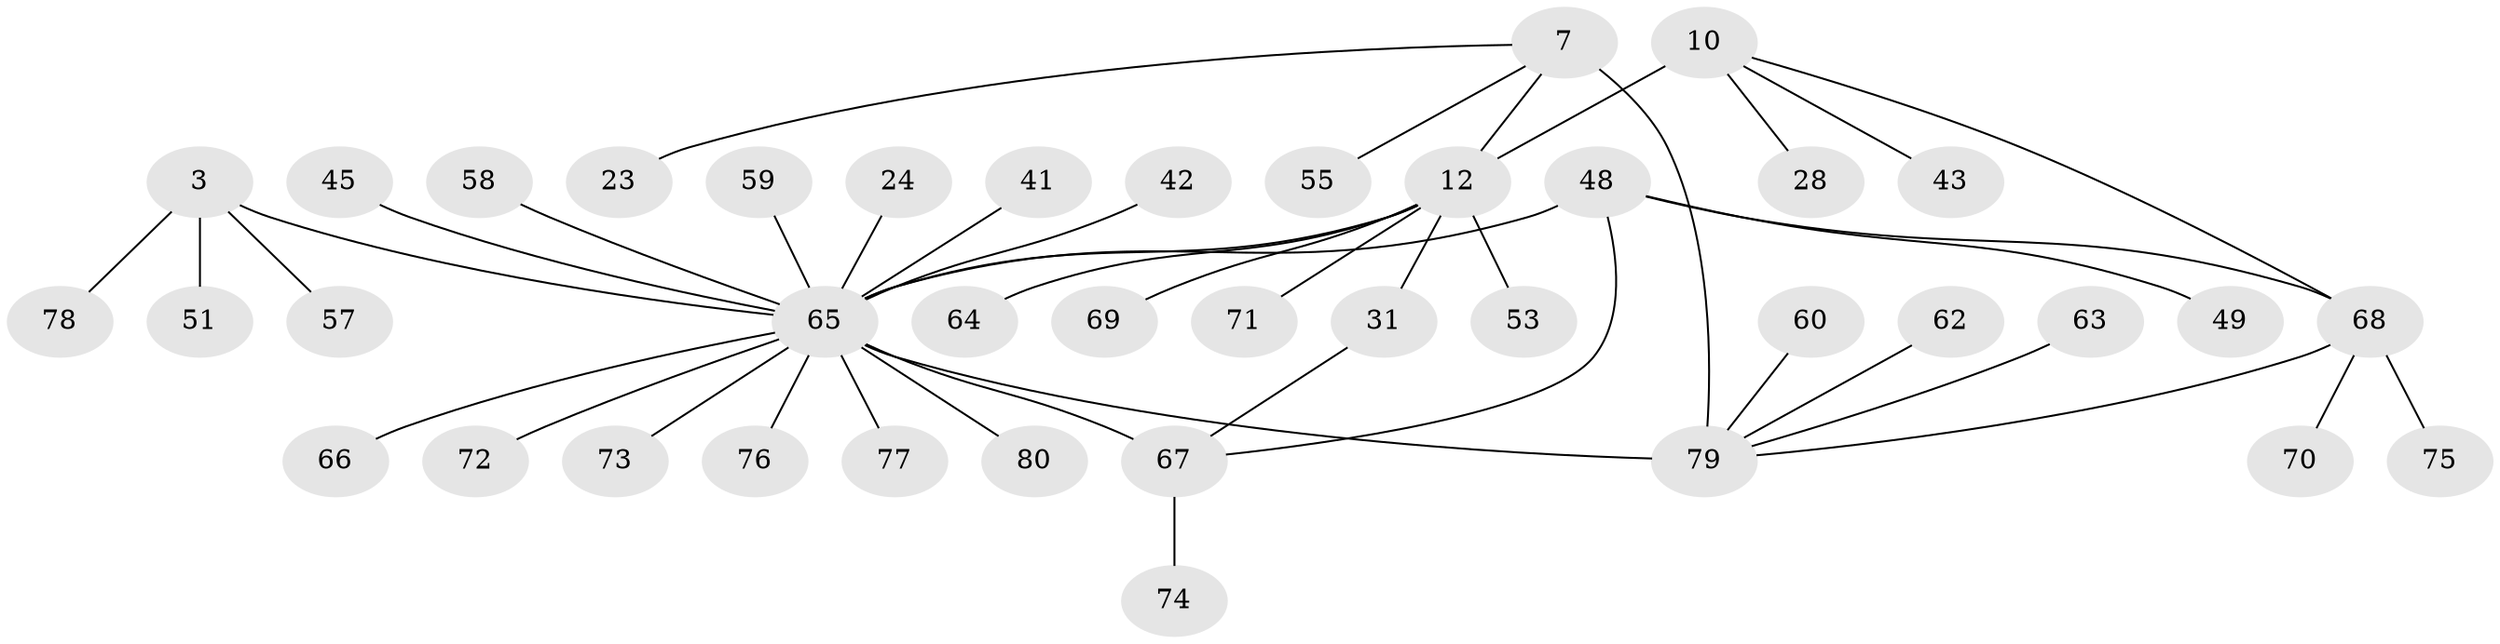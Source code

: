 // original degree distribution, {5: 0.05, 9: 0.025, 6: 0.0375, 4: 0.075, 7: 0.0625, 8: 0.025, 10: 0.0125, 2: 0.125, 1: 0.5875}
// Generated by graph-tools (version 1.1) at 2025/55/03/09/25 04:55:58]
// undirected, 40 vertices, 44 edges
graph export_dot {
graph [start="1"]
  node [color=gray90,style=filled];
  3 [super="+1"];
  7 [super="+5"];
  10 [super="+9"];
  12 [super="+11"];
  23;
  24;
  28;
  31;
  41 [super="+40"];
  42;
  43;
  45;
  48 [super="+16"];
  49;
  51;
  53;
  55;
  57;
  58;
  59;
  60;
  62 [super="+50"];
  63;
  64;
  65 [super="+35+37+44+21+56"];
  66 [super="+26+27+52+61"];
  67 [super="+18"];
  68 [super="+15+25+29+30"];
  69 [super="+39"];
  70;
  71;
  72;
  73 [super="+33"];
  74 [super="+46"];
  75;
  76;
  77;
  78 [super="+47"];
  79 [super="+32+8+54"];
  80;
  3 -- 57;
  3 -- 51;
  3 -- 78;
  3 -- 65 [weight=6];
  7 -- 23;
  7 -- 55;
  7 -- 12;
  7 -- 79 [weight=4];
  10 -- 12 [weight=4];
  10 -- 43;
  10 -- 28;
  10 -- 68;
  12 -- 64;
  12 -- 71;
  12 -- 53;
  12 -- 31;
  12 -- 69;
  12 -- 65 [weight=3];
  24 -- 65;
  31 -- 67;
  41 -- 65;
  42 -- 65;
  45 -- 65;
  48 -- 65;
  48 -- 49;
  48 -- 67;
  48 -- 68 [weight=4];
  58 -- 65;
  59 -- 65;
  60 -- 79;
  62 -- 79;
  63 -- 79;
  65 -- 73;
  65 -- 77;
  65 -- 79 [weight=2];
  65 -- 66;
  65 -- 72;
  65 -- 76;
  65 -- 80;
  65 -- 67 [weight=4];
  67 -- 74;
  68 -- 70;
  68 -- 75;
  68 -- 79;
}
